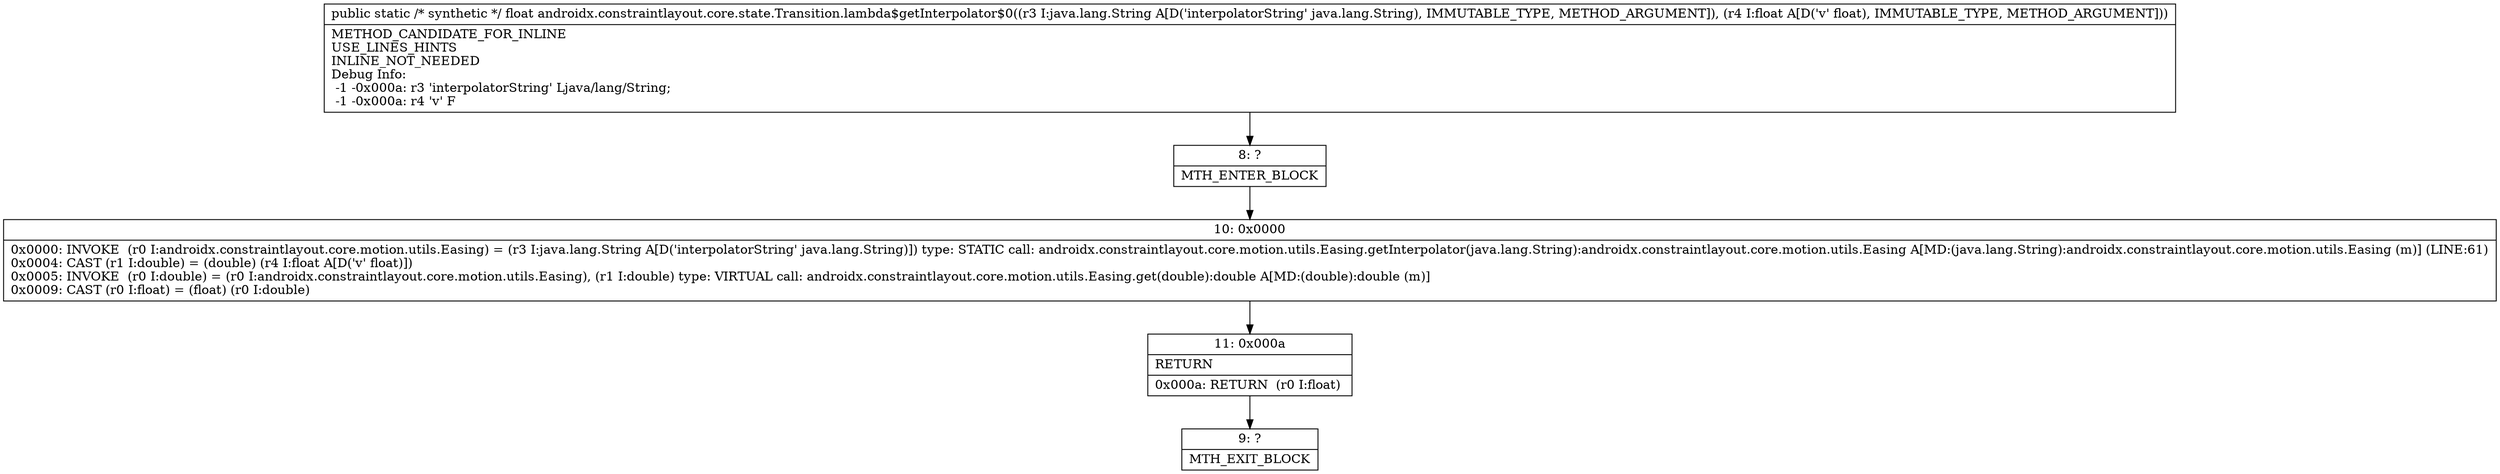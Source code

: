digraph "CFG forandroidx.constraintlayout.core.state.Transition.lambda$getInterpolator$0(Ljava\/lang\/String;F)F" {
Node_8 [shape=record,label="{8\:\ ?|MTH_ENTER_BLOCK\l}"];
Node_10 [shape=record,label="{10\:\ 0x0000|0x0000: INVOKE  (r0 I:androidx.constraintlayout.core.motion.utils.Easing) = (r3 I:java.lang.String A[D('interpolatorString' java.lang.String)]) type: STATIC call: androidx.constraintlayout.core.motion.utils.Easing.getInterpolator(java.lang.String):androidx.constraintlayout.core.motion.utils.Easing A[MD:(java.lang.String):androidx.constraintlayout.core.motion.utils.Easing (m)] (LINE:61)\l0x0004: CAST (r1 I:double) = (double) (r4 I:float A[D('v' float)]) \l0x0005: INVOKE  (r0 I:double) = (r0 I:androidx.constraintlayout.core.motion.utils.Easing), (r1 I:double) type: VIRTUAL call: androidx.constraintlayout.core.motion.utils.Easing.get(double):double A[MD:(double):double (m)]\l0x0009: CAST (r0 I:float) = (float) (r0 I:double) \l}"];
Node_11 [shape=record,label="{11\:\ 0x000a|RETURN\l|0x000a: RETURN  (r0 I:float) \l}"];
Node_9 [shape=record,label="{9\:\ ?|MTH_EXIT_BLOCK\l}"];
MethodNode[shape=record,label="{public static \/* synthetic *\/ float androidx.constraintlayout.core.state.Transition.lambda$getInterpolator$0((r3 I:java.lang.String A[D('interpolatorString' java.lang.String), IMMUTABLE_TYPE, METHOD_ARGUMENT]), (r4 I:float A[D('v' float), IMMUTABLE_TYPE, METHOD_ARGUMENT]))  | METHOD_CANDIDATE_FOR_INLINE\lUSE_LINES_HINTS\lINLINE_NOT_NEEDED\lDebug Info:\l  \-1 \-0x000a: r3 'interpolatorString' Ljava\/lang\/String;\l  \-1 \-0x000a: r4 'v' F\l}"];
MethodNode -> Node_8;Node_8 -> Node_10;
Node_10 -> Node_11;
Node_11 -> Node_9;
}

